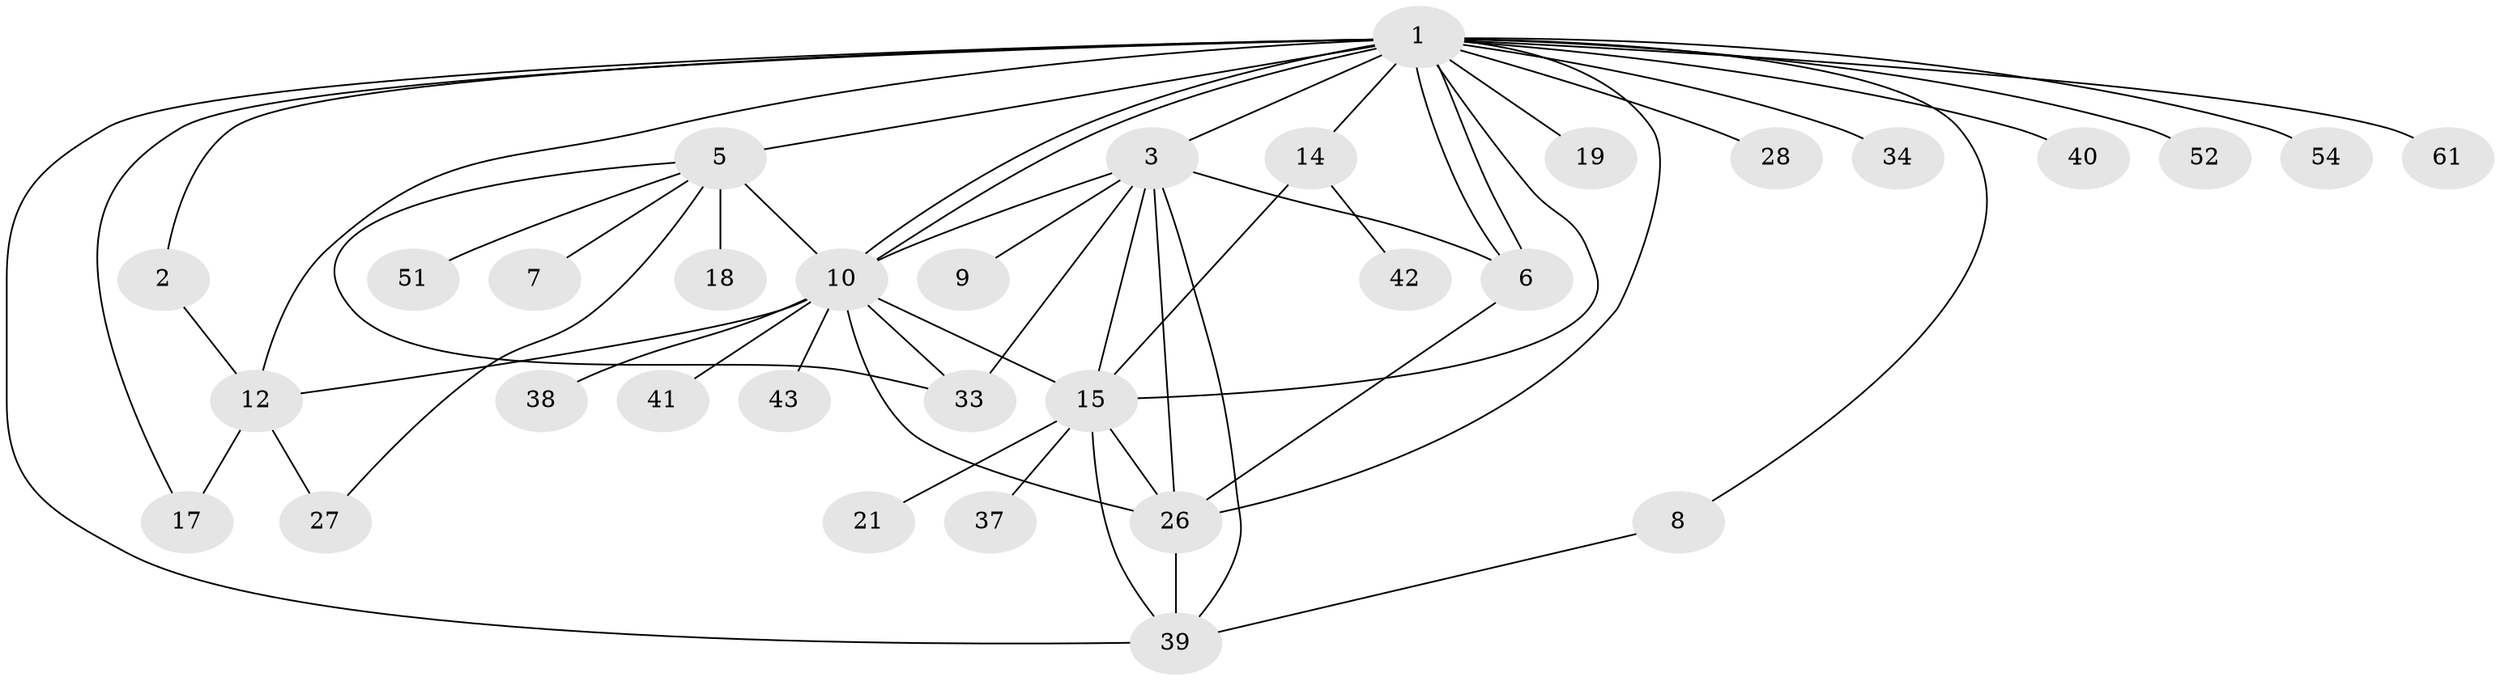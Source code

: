 // original degree distribution, {27: 0.015625, 2: 0.25, 4: 0.046875, 9: 0.03125, 1: 0.390625, 7: 0.03125, 3: 0.125, 12: 0.015625, 5: 0.0625, 8: 0.015625, 6: 0.015625}
// Generated by graph-tools (version 1.1) at 2025/14/03/09/25 04:14:26]
// undirected, 32 vertices, 53 edges
graph export_dot {
graph [start="1"]
  node [color=gray90,style=filled];
  1;
  2;
  3 [super="+4+30"];
  5 [super="+23+11+13"];
  6 [super="+22"];
  7;
  8;
  9;
  10 [super="+56+16"];
  12 [super="+58"];
  14;
  15 [super="+32+36+20"];
  17;
  18;
  19 [super="+63"];
  21;
  26 [super="+48+55"];
  27;
  28;
  33 [super="+35"];
  34;
  37;
  38;
  39;
  40;
  41 [super="+62"];
  42;
  43;
  51;
  52;
  54;
  61;
  1 -- 2;
  1 -- 3 [weight=2];
  1 -- 5 [weight=3];
  1 -- 6;
  1 -- 6;
  1 -- 8;
  1 -- 10 [weight=2];
  1 -- 10;
  1 -- 14;
  1 -- 15 [weight=2];
  1 -- 17;
  1 -- 19;
  1 -- 26 [weight=2];
  1 -- 28;
  1 -- 34;
  1 -- 39;
  1 -- 40;
  1 -- 52;
  1 -- 54;
  1 -- 61;
  1 -- 12;
  2 -- 12;
  3 -- 6;
  3 -- 39;
  3 -- 9;
  3 -- 10;
  3 -- 26;
  3 -- 15 [weight=2];
  3 -- 33;
  5 -- 7;
  5 -- 18 [weight=2];
  5 -- 27;
  5 -- 51;
  5 -- 10;
  5 -- 33;
  6 -- 26;
  8 -- 39;
  10 -- 26 [weight=2];
  10 -- 33;
  10 -- 38;
  10 -- 41;
  10 -- 43;
  10 -- 12;
  10 -- 15 [weight=4];
  12 -- 27;
  12 -- 17;
  14 -- 42;
  14 -- 15;
  15 -- 21;
  15 -- 37;
  15 -- 26;
  15 -- 39;
  26 -- 39;
}
